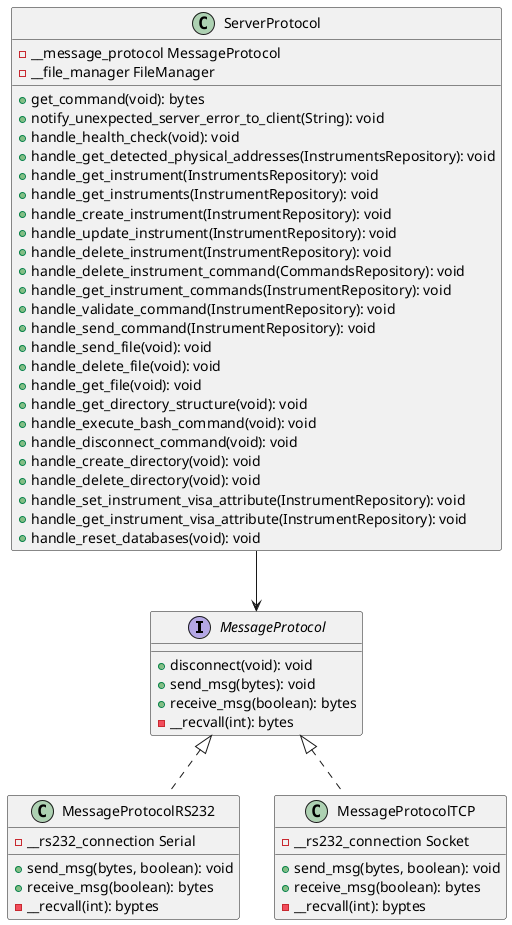 @startuml
interface MessageProtocol {


  + disconnect(void): void
  + send_msg(bytes): void
  + receive_msg(boolean): bytes
  - __recvall(int): bytes
}

class MessageProtocolRS232 {
  - __rs232_connection Serial

  + send_msg(bytes, boolean): void
  + receive_msg(boolean): bytes
  - __recvall(int): byptes
}

class MessageProtocolTCP {
  - __rs232_connection Socket

  + send_msg(bytes, boolean): void
  + receive_msg(boolean): bytes
  - __recvall(int): byptes
}

class ServerProtocol {
  - __message_protocol MessageProtocol
  - __file_manager FileManager

  + get_command(void): bytes
  + notify_unexpected_server_error_to_client(String): void
  + handle_health_check(void): void
  + handle_get_detected_physical_addresses(InstrumentsRepository): void
  + handle_get_instrument(InstrumentsRepository): void
  + handle_get_instruments(InstrumentRepository): void
  + handle_create_instrument(InstrumentRepository): void
  + handle_update_instrument(InstrumentRepository): void
  + handle_delete_instrument(InstrumentRepository): void
  + handle_delete_instrument_command(CommandsRepository): void
  + handle_get_instrument_commands(InstrumentRepository): void
  + handle_validate_command(InstrumentRepository): void
  + handle_send_command(InstrumentRepository): void
  + handle_send_file(void): void
  + handle_delete_file(void): void
  + handle_get_file(void): void
  + handle_get_directory_structure(void): void
  + handle_execute_bash_command(void): void
  + handle_disconnect_command(void): void
  + handle_create_directory(void): void
  + handle_delete_directory(void): void
  + handle_set_instrument_visa_attribute(InstrumentRepository): void
  + handle_get_instrument_visa_attribute(InstrumentRepository): void
  + handle_reset_databases(void): void
}

class MessageProtocolRS232 implements MessageProtocol
class MessageProtocolTCP implements MessageProtocol
ServerProtocol --> MessageProtocol
@enduml